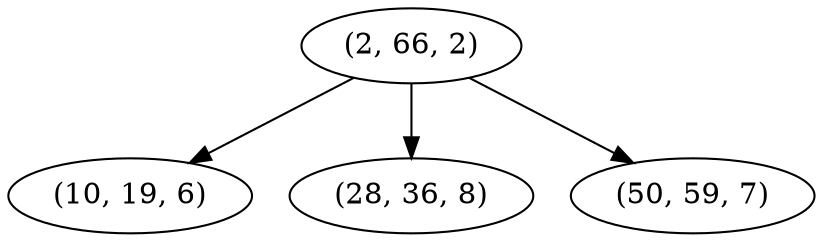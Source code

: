 digraph tree {
    "(2, 66, 2)";
    "(10, 19, 6)";
    "(28, 36, 8)";
    "(50, 59, 7)";
    "(2, 66, 2)" -> "(10, 19, 6)";
    "(2, 66, 2)" -> "(28, 36, 8)";
    "(2, 66, 2)" -> "(50, 59, 7)";
}
